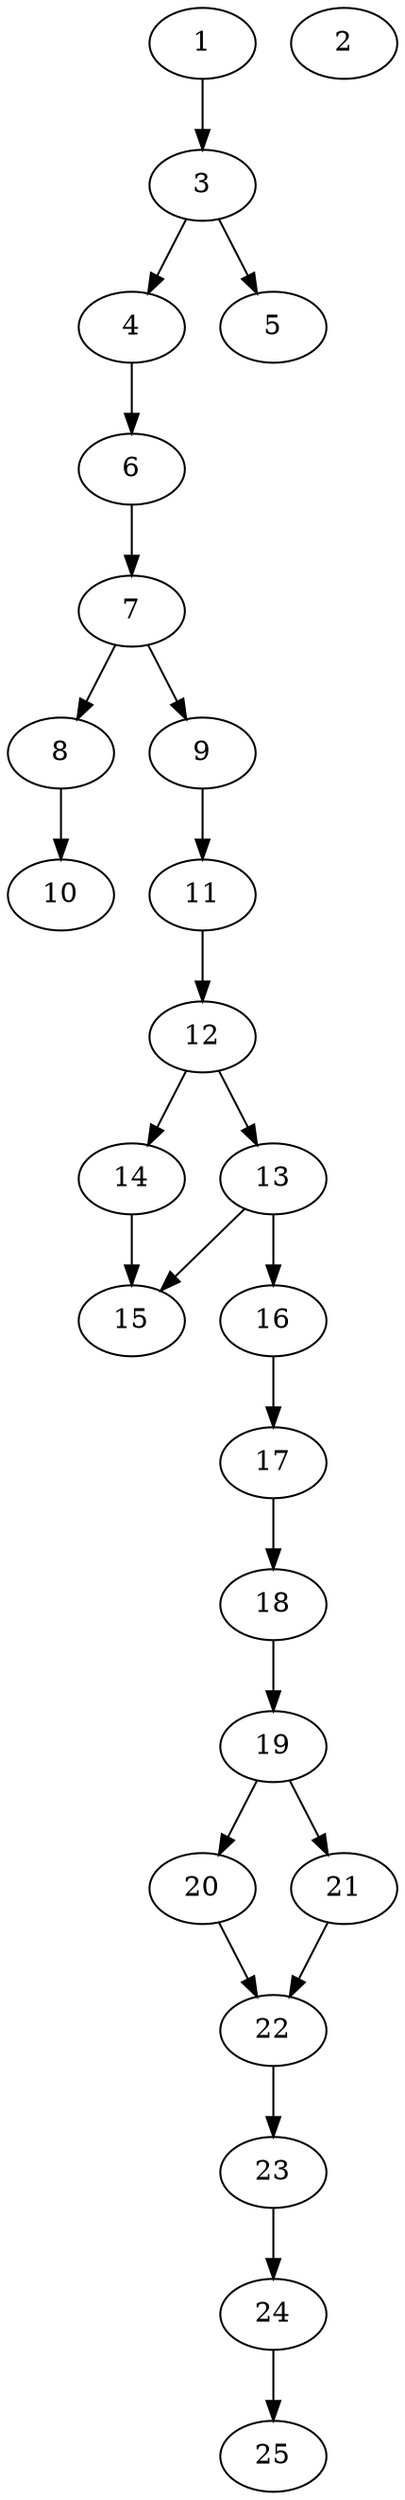 // DAG automatically generated by daggen at Thu Oct  3 14:00:40 2019
// ./daggen --dot -n 25 --ccr 0.3 --fat 0.3 --regular 0.9 --density 0.6 --mindata 5242880 --maxdata 52428800 
digraph G {
  1 [size="65249280", alpha="0.07", expect_size="19574784"] 
  1 -> 3 [size ="19574784"]
  2 [size="169332053", alpha="0.07", expect_size="50799616"] 
  3 [size="67031040", alpha="0.05", expect_size="20109312"] 
  3 -> 4 [size ="20109312"]
  3 -> 5 [size ="20109312"]
  4 [size="24398507", alpha="0.14", expect_size="7319552"] 
  4 -> 6 [size ="7319552"]
  5 [size="165649067", alpha="0.03", expect_size="49694720"] 
  6 [size="148322987", alpha="0.12", expect_size="44496896"] 
  6 -> 7 [size ="44496896"]
  7 [size="91477333", alpha="0.19", expect_size="27443200"] 
  7 -> 8 [size ="27443200"]
  7 -> 9 [size ="27443200"]
  8 [size="57309867", alpha="0.07", expect_size="17192960"] 
  8 -> 10 [size ="17192960"]
  9 [size="121320107", alpha="0.05", expect_size="36396032"] 
  9 -> 11 [size ="36396032"]
  10 [size="41536853", alpha="0.08", expect_size="12461056"] 
  11 [size="149265067", alpha="0.11", expect_size="44779520"] 
  11 -> 12 [size ="44779520"]
  12 [size="43468800", alpha="0.07", expect_size="13040640"] 
  12 -> 13 [size ="13040640"]
  12 -> 14 [size ="13040640"]
  13 [size="96593920", alpha="0.16", expect_size="28978176"] 
  13 -> 15 [size ="28978176"]
  13 -> 16 [size ="28978176"]
  14 [size="136127147", alpha="0.09", expect_size="40838144"] 
  14 -> 15 [size ="40838144"]
  15 [size="87367680", alpha="0.00", expect_size="26210304"] 
  16 [size="107410773", alpha="0.17", expect_size="32223232"] 
  16 -> 17 [size ="32223232"]
  17 [size="47970987", alpha="0.06", expect_size="14391296"] 
  17 -> 18 [size ="14391296"]
  18 [size="39789227", alpha="0.09", expect_size="11936768"] 
  18 -> 19 [size ="11936768"]
  19 [size="91682133", alpha="0.12", expect_size="27504640"] 
  19 -> 20 [size ="27504640"]
  19 -> 21 [size ="27504640"]
  20 [size="130669227", alpha="0.03", expect_size="39200768"] 
  20 -> 22 [size ="39200768"]
  21 [size="38813013", alpha="0.20", expect_size="11643904"] 
  21 -> 22 [size ="11643904"]
  22 [size="125914453", alpha="0.16", expect_size="37774336"] 
  22 -> 23 [size ="37774336"]
  23 [size="26251947", alpha="0.18", expect_size="7875584"] 
  23 -> 24 [size ="7875584"]
  24 [size="155658240", alpha="0.01", expect_size="46697472"] 
  24 -> 25 [size ="46697472"]
  25 [size="70171307", alpha="0.03", expect_size="21051392"] 
}
